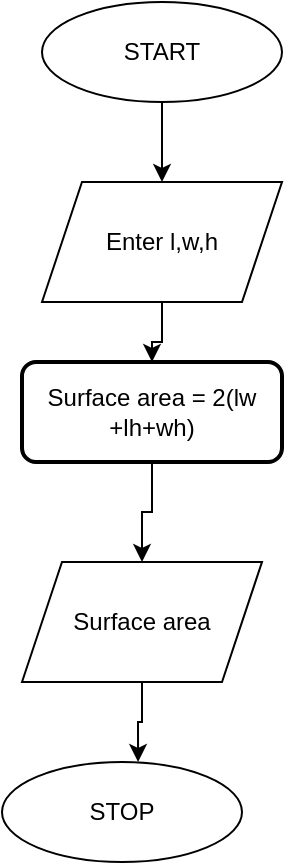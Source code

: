 <mxfile version="21.6.8" type="github">
  <diagram id="C5RBs43oDa-KdzZeNtuy" name="Page-1">
    <mxGraphModel dx="880" dy="459" grid="1" gridSize="10" guides="1" tooltips="1" connect="1" arrows="1" fold="1" page="1" pageScale="1" pageWidth="827" pageHeight="1169" math="0" shadow="0">
      <root>
        <mxCell id="WIyWlLk6GJQsqaUBKTNV-0" />
        <mxCell id="WIyWlLk6GJQsqaUBKTNV-1" parent="WIyWlLk6GJQsqaUBKTNV-0" />
        <mxCell id="-CCUlTapHIJHBmdMC_Ew-6" style="edgeStyle=orthogonalEdgeStyle;rounded=0;orthogonalLoop=1;jettySize=auto;html=1;entryX=0.5;entryY=0;entryDx=0;entryDy=0;" edge="1" parent="WIyWlLk6GJQsqaUBKTNV-1" source="-CCUlTapHIJHBmdMC_Ew-0" target="-CCUlTapHIJHBmdMC_Ew-1">
          <mxGeometry relative="1" as="geometry" />
        </mxCell>
        <mxCell id="-CCUlTapHIJHBmdMC_Ew-0" value="START" style="ellipse;whiteSpace=wrap;html=1;" vertex="1" parent="WIyWlLk6GJQsqaUBKTNV-1">
          <mxGeometry x="160" y="30" width="120" height="50" as="geometry" />
        </mxCell>
        <mxCell id="-CCUlTapHIJHBmdMC_Ew-7" style="edgeStyle=orthogonalEdgeStyle;rounded=0;orthogonalLoop=1;jettySize=auto;html=1;entryX=0.5;entryY=0;entryDx=0;entryDy=0;" edge="1" parent="WIyWlLk6GJQsqaUBKTNV-1" source="-CCUlTapHIJHBmdMC_Ew-1" target="-CCUlTapHIJHBmdMC_Ew-3">
          <mxGeometry relative="1" as="geometry" />
        </mxCell>
        <mxCell id="-CCUlTapHIJHBmdMC_Ew-1" value="Enter l,w,h" style="shape=parallelogram;perimeter=parallelogramPerimeter;whiteSpace=wrap;html=1;fixedSize=1;" vertex="1" parent="WIyWlLk6GJQsqaUBKTNV-1">
          <mxGeometry x="160" y="120" width="120" height="60" as="geometry" />
        </mxCell>
        <mxCell id="-CCUlTapHIJHBmdMC_Ew-8" style="edgeStyle=orthogonalEdgeStyle;rounded=0;orthogonalLoop=1;jettySize=auto;html=1;entryX=0.5;entryY=0;entryDx=0;entryDy=0;" edge="1" parent="WIyWlLk6GJQsqaUBKTNV-1" source="-CCUlTapHIJHBmdMC_Ew-3" target="-CCUlTapHIJHBmdMC_Ew-4">
          <mxGeometry relative="1" as="geometry" />
        </mxCell>
        <mxCell id="-CCUlTapHIJHBmdMC_Ew-3" value="Surface area = 2(lw +lh+wh)" style="rounded=1;whiteSpace=wrap;html=1;absoluteArcSize=1;arcSize=14;strokeWidth=2;" vertex="1" parent="WIyWlLk6GJQsqaUBKTNV-1">
          <mxGeometry x="150" y="210" width="130" height="50" as="geometry" />
        </mxCell>
        <mxCell id="-CCUlTapHIJHBmdMC_Ew-9" style="edgeStyle=orthogonalEdgeStyle;rounded=0;orthogonalLoop=1;jettySize=auto;html=1;entryX=0.567;entryY=0;entryDx=0;entryDy=0;entryPerimeter=0;" edge="1" parent="WIyWlLk6GJQsqaUBKTNV-1" source="-CCUlTapHIJHBmdMC_Ew-4" target="-CCUlTapHIJHBmdMC_Ew-5">
          <mxGeometry relative="1" as="geometry" />
        </mxCell>
        <mxCell id="-CCUlTapHIJHBmdMC_Ew-4" value="Surface area" style="shape=parallelogram;perimeter=parallelogramPerimeter;whiteSpace=wrap;html=1;fixedSize=1;" vertex="1" parent="WIyWlLk6GJQsqaUBKTNV-1">
          <mxGeometry x="150" y="310" width="120" height="60" as="geometry" />
        </mxCell>
        <mxCell id="-CCUlTapHIJHBmdMC_Ew-5" value="STOP" style="ellipse;whiteSpace=wrap;html=1;" vertex="1" parent="WIyWlLk6GJQsqaUBKTNV-1">
          <mxGeometry x="140" y="410" width="120" height="50" as="geometry" />
        </mxCell>
      </root>
    </mxGraphModel>
  </diagram>
</mxfile>
